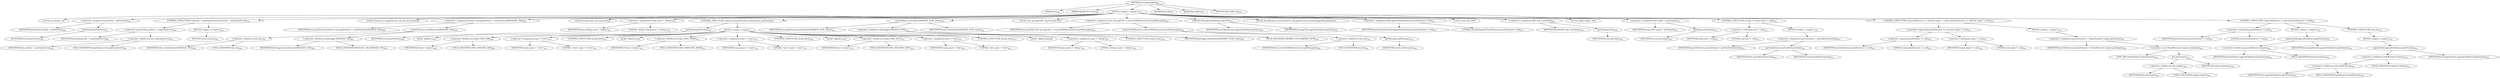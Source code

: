 digraph "messageLogged" {  
"907" [label = <(METHOD,messageLogged)<SUB>400</SUB>> ]
"35" [label = <(PARAM,this)<SUB>400</SUB>> ]
"908" [label = <(PARAM,BuildEvent event)<SUB>400</SUB>> ]
"909" [label = <(BLOCK,&lt;empty&gt;,&lt;empty&gt;)<SUB>400</SUB>> ]
"910" [label = <(LOCAL,int priority: int)> ]
"911" [label = <(&lt;operator&gt;.assignment,int priority = getPriority())<SUB>401</SUB>> ]
"912" [label = <(IDENTIFIER,priority,int priority = getPriority())<SUB>401</SUB>> ]
"913" [label = <(getPriority,getPriority())<SUB>401</SUB>> ]
"914" [label = <(IDENTIFIER,event,getPriority())<SUB>401</SUB>> ]
"915" [label = <(CONTROL_STRUCTURE,if (priority &gt; msgOutputLevel),if (priority &gt; msgOutputLevel))<SUB>402</SUB>> ]
"916" [label = <(&lt;operator&gt;.greaterThan,priority &gt; msgOutputLevel)<SUB>402</SUB>> ]
"917" [label = <(IDENTIFIER,priority,priority &gt; msgOutputLevel)<SUB>402</SUB>> ]
"918" [label = <(&lt;operator&gt;.fieldAccess,this.msgOutputLevel)<SUB>402</SUB>> ]
"919" [label = <(IDENTIFIER,this,priority &gt; msgOutputLevel)<SUB>402</SUB>> ]
"920" [label = <(FIELD_IDENTIFIER,msgOutputLevel,msgOutputLevel)<SUB>402</SUB>> ]
"921" [label = <(BLOCK,&lt;empty&gt;,&lt;empty&gt;)<SUB>402</SUB>> ]
"922" [label = <(RETURN,return;,return;)<SUB>403</SUB>> ]
"923" [label = <(LOCAL,Element messageElement: org.w3c.dom.Element)> ]
"924" [label = <(&lt;operator&gt;.assignment,Element messageElement = createElement(MESSAGE_TAG))<SUB>405</SUB>> ]
"925" [label = <(IDENTIFIER,messageElement,Element messageElement = createElement(MESSAGE_TAG))<SUB>405</SUB>> ]
"926" [label = <(createElement,createElement(MESSAGE_TAG))<SUB>405</SUB>> ]
"927" [label = <(&lt;operator&gt;.fieldAccess,this.doc)<SUB>405</SUB>> ]
"928" [label = <(IDENTIFIER,this,createElement(MESSAGE_TAG))<SUB>405</SUB>> ]
"929" [label = <(FIELD_IDENTIFIER,doc,doc)<SUB>405</SUB>> ]
"930" [label = <(&lt;operator&gt;.fieldAccess,XmlLogger.MESSAGE_TAG)<SUB>405</SUB>> ]
"931" [label = <(IDENTIFIER,XmlLogger,createElement(MESSAGE_TAG))<SUB>405</SUB>> ]
"932" [label = <(FIELD_IDENTIFIER,MESSAGE_TAG,MESSAGE_TAG)<SUB>405</SUB>> ]
"933" [label = <(LOCAL,String name: java.lang.String)> ]
"934" [label = <(&lt;operator&gt;.assignment,String name = &quot;debug&quot;)<SUB>407</SUB>> ]
"935" [label = <(IDENTIFIER,name,String name = &quot;debug&quot;)<SUB>407</SUB>> ]
"936" [label = <(LITERAL,&quot;debug&quot;,String name = &quot;debug&quot;)<SUB>407</SUB>> ]
"937" [label = <(CONTROL_STRUCTURE,switch(event.getPriority()),switch(event.getPriority()))> ]
"938" [label = <(getPriority,getPriority())<SUB>408</SUB>> ]
"939" [label = <(IDENTIFIER,event,getPriority())<SUB>408</SUB>> ]
"940" [label = <(BLOCK,&lt;empty&gt;,&lt;empty&gt;)> ]
"941" [label = <(JUMP_TARGET,case)> ]
"942" [label = <(&lt;operator&gt;.fieldAccess,Project.MSG_ERR)<SUB>409</SUB>> ]
"943" [label = <(IDENTIFIER,Project,&lt;empty&gt;)<SUB>409</SUB>> ]
"944" [label = <(FIELD_IDENTIFIER,MSG_ERR,MSG_ERR)<SUB>409</SUB>> ]
"945" [label = <(&lt;operator&gt;.assignment,name = &quot;error&quot;)<SUB>410</SUB>> ]
"946" [label = <(IDENTIFIER,name,name = &quot;error&quot;)<SUB>410</SUB>> ]
"947" [label = <(LITERAL,&quot;error&quot;,name = &quot;error&quot;)<SUB>410</SUB>> ]
"948" [label = <(CONTROL_STRUCTURE,break;,break;)<SUB>411</SUB>> ]
"949" [label = <(JUMP_TARGET,case)> ]
"950" [label = <(&lt;operator&gt;.fieldAccess,Project.MSG_WARN)<SUB>412</SUB>> ]
"951" [label = <(IDENTIFIER,Project,&lt;empty&gt;)<SUB>412</SUB>> ]
"952" [label = <(FIELD_IDENTIFIER,MSG_WARN,MSG_WARN)<SUB>412</SUB>> ]
"953" [label = <(&lt;operator&gt;.assignment,name = &quot;warn&quot;)<SUB>413</SUB>> ]
"954" [label = <(IDENTIFIER,name,name = &quot;warn&quot;)<SUB>413</SUB>> ]
"955" [label = <(LITERAL,&quot;warn&quot;,name = &quot;warn&quot;)<SUB>413</SUB>> ]
"956" [label = <(CONTROL_STRUCTURE,break;,break;)<SUB>414</SUB>> ]
"957" [label = <(JUMP_TARGET,case)> ]
"958" [label = <(&lt;operator&gt;.fieldAccess,Project.MSG_INFO)<SUB>415</SUB>> ]
"959" [label = <(IDENTIFIER,Project,&lt;empty&gt;)<SUB>415</SUB>> ]
"960" [label = <(FIELD_IDENTIFIER,MSG_INFO,MSG_INFO)<SUB>415</SUB>> ]
"961" [label = <(&lt;operator&gt;.assignment,name = &quot;info&quot;)<SUB>416</SUB>> ]
"962" [label = <(IDENTIFIER,name,name = &quot;info&quot;)<SUB>416</SUB>> ]
"963" [label = <(LITERAL,&quot;info&quot;,name = &quot;info&quot;)<SUB>416</SUB>> ]
"964" [label = <(CONTROL_STRUCTURE,break;,break;)<SUB>417</SUB>> ]
"965" [label = <(JUMP_TARGET,default)> ]
"966" [label = <(&lt;operator&gt;.assignment,name = &quot;debug&quot;)<SUB>419</SUB>> ]
"967" [label = <(IDENTIFIER,name,name = &quot;debug&quot;)<SUB>419</SUB>> ]
"968" [label = <(LITERAL,&quot;debug&quot;,name = &quot;debug&quot;)<SUB>419</SUB>> ]
"969" [label = <(CONTROL_STRUCTURE,break;,break;)<SUB>420</SUB>> ]
"970" [label = <(setAttribute,setAttribute(PRIORITY_ATTR, name))<SUB>422</SUB>> ]
"971" [label = <(IDENTIFIER,messageElement,setAttribute(PRIORITY_ATTR, name))<SUB>422</SUB>> ]
"972" [label = <(&lt;operator&gt;.fieldAccess,XmlLogger.PRIORITY_ATTR)<SUB>422</SUB>> ]
"973" [label = <(IDENTIFIER,XmlLogger,setAttribute(PRIORITY_ATTR, name))<SUB>422</SUB>> ]
"974" [label = <(FIELD_IDENTIFIER,PRIORITY_ATTR,PRIORITY_ATTR)<SUB>422</SUB>> ]
"975" [label = <(IDENTIFIER,name,setAttribute(PRIORITY_ATTR, name))<SUB>422</SUB>> ]
"976" [label = <(LOCAL,Text messageText: org.w3c.dom.Text)> ]
"977" [label = <(&lt;operator&gt;.assignment,Text messageText = createCDATASection(event.getMessage()))<SUB>424</SUB>> ]
"978" [label = <(IDENTIFIER,messageText,Text messageText = createCDATASection(event.getMessage()))<SUB>424</SUB>> ]
"979" [label = <(createCDATASection,createCDATASection(event.getMessage()))<SUB>424</SUB>> ]
"980" [label = <(&lt;operator&gt;.fieldAccess,this.doc)<SUB>424</SUB>> ]
"981" [label = <(IDENTIFIER,this,createCDATASection(event.getMessage()))<SUB>424</SUB>> ]
"982" [label = <(FIELD_IDENTIFIER,doc,doc)<SUB>424</SUB>> ]
"983" [label = <(getMessage,getMessage())<SUB>424</SUB>> ]
"984" [label = <(IDENTIFIER,event,getMessage())<SUB>424</SUB>> ]
"985" [label = <(appendChild,appendChild(messageText))<SUB>425</SUB>> ]
"986" [label = <(IDENTIFIER,messageElement,appendChild(messageText))<SUB>425</SUB>> ]
"987" [label = <(IDENTIFIER,messageText,appendChild(messageText))<SUB>425</SUB>> ]
"988" [label = <(LOCAL,TimedElement parentElement: org.apache.tools.ant.XmlLogger$TimedElement)> ]
"989" [label = <(&lt;operator&gt;.assignment,XmlLogger$TimedElement parentElement = null)<SUB>427</SUB>> ]
"990" [label = <(IDENTIFIER,parentElement,XmlLogger$TimedElement parentElement = null)<SUB>427</SUB>> ]
"991" [label = <(LITERAL,null,XmlLogger$TimedElement parentElement = null)<SUB>427</SUB>> ]
"992" [label = <(LOCAL,Task task: ANY)> ]
"993" [label = <(&lt;operator&gt;.assignment,ANY task = getTask())<SUB>429</SUB>> ]
"994" [label = <(IDENTIFIER,task,ANY task = getTask())<SUB>429</SUB>> ]
"995" [label = <(getTask,getTask())<SUB>429</SUB>> ]
"996" [label = <(IDENTIFIER,event,getTask())<SUB>429</SUB>> ]
"997" [label = <(LOCAL,Target target: ANY)> ]
"998" [label = <(&lt;operator&gt;.assignment,ANY target = getTarget())<SUB>431</SUB>> ]
"999" [label = <(IDENTIFIER,target,ANY target = getTarget())<SUB>431</SUB>> ]
"1000" [label = <(getTarget,getTarget())<SUB>431</SUB>> ]
"1001" [label = <(IDENTIFIER,event,getTarget())<SUB>431</SUB>> ]
"1002" [label = <(CONTROL_STRUCTURE,if (task != null),if (task != null))<SUB>432</SUB>> ]
"1003" [label = <(&lt;operator&gt;.notEquals,task != null)<SUB>432</SUB>> ]
"1004" [label = <(IDENTIFIER,task,task != null)<SUB>432</SUB>> ]
"1005" [label = <(LITERAL,null,task != null)<SUB>432</SUB>> ]
"1006" [label = <(BLOCK,&lt;empty&gt;,&lt;empty&gt;)<SUB>432</SUB>> ]
"1007" [label = <(&lt;operator&gt;.assignment,parentElement = getTaskElement(task))<SUB>433</SUB>> ]
"1008" [label = <(IDENTIFIER,parentElement,parentElement = getTaskElement(task))<SUB>433</SUB>> ]
"1009" [label = <(getTaskElement,getTaskElement(task))<SUB>433</SUB>> ]
"34" [label = <(IDENTIFIER,this,getTaskElement(task))<SUB>433</SUB>> ]
"1010" [label = <(IDENTIFIER,task,getTaskElement(task))<SUB>433</SUB>> ]
"1011" [label = <(CONTROL_STRUCTURE,if (parentElement == null &amp;&amp; target != null),if (parentElement == null &amp;&amp; target != null))<SUB>435</SUB>> ]
"1012" [label = <(&lt;operator&gt;.logicalAnd,parentElement == null &amp;&amp; target != null)<SUB>435</SUB>> ]
"1013" [label = <(&lt;operator&gt;.equals,parentElement == null)<SUB>435</SUB>> ]
"1014" [label = <(IDENTIFIER,parentElement,parentElement == null)<SUB>435</SUB>> ]
"1015" [label = <(LITERAL,null,parentElement == null)<SUB>435</SUB>> ]
"1016" [label = <(&lt;operator&gt;.notEquals,target != null)<SUB>435</SUB>> ]
"1017" [label = <(IDENTIFIER,target,target != null)<SUB>435</SUB>> ]
"1018" [label = <(LITERAL,null,target != null)<SUB>435</SUB>> ]
"1019" [label = <(BLOCK,&lt;empty&gt;,&lt;empty&gt;)<SUB>435</SUB>> ]
"1020" [label = <(&lt;operator&gt;.assignment,parentElement = (TimedElement) targets.get(target))<SUB>436</SUB>> ]
"1021" [label = <(IDENTIFIER,parentElement,parentElement = (TimedElement) targets.get(target))<SUB>436</SUB>> ]
"1022" [label = <(&lt;operator&gt;.cast,(TimedElement) targets.get(target))<SUB>436</SUB>> ]
"1023" [label = <(TYPE_REF,TimedElement,TimedElement)<SUB>436</SUB>> ]
"1024" [label = <(get,get(target))<SUB>436</SUB>> ]
"1025" [label = <(&lt;operator&gt;.fieldAccess,this.targets)<SUB>436</SUB>> ]
"1026" [label = <(IDENTIFIER,this,get(target))<SUB>436</SUB>> ]
"1027" [label = <(FIELD_IDENTIFIER,targets,targets)<SUB>436</SUB>> ]
"1028" [label = <(IDENTIFIER,target,get(target))<SUB>436</SUB>> ]
"1029" [label = <(CONTROL_STRUCTURE,if (parentElement != null),if (parentElement != null))<SUB>451</SUB>> ]
"1030" [label = <(&lt;operator&gt;.notEquals,parentElement != null)<SUB>451</SUB>> ]
"1031" [label = <(IDENTIFIER,parentElement,parentElement != null)<SUB>451</SUB>> ]
"1032" [label = <(LITERAL,null,parentElement != null)<SUB>451</SUB>> ]
"1033" [label = <(BLOCK,&lt;empty&gt;,&lt;empty&gt;)<SUB>451</SUB>> ]
"1034" [label = <(appendChild,appendChild(messageElement))<SUB>452</SUB>> ]
"1035" [label = <(&lt;operator&gt;.fieldAccess,parentElement.element)<SUB>452</SUB>> ]
"1036" [label = <(IDENTIFIER,parentElement,appendChild(messageElement))<SUB>452</SUB>> ]
"1037" [label = <(FIELD_IDENTIFIER,element,element)<SUB>452</SUB>> ]
"1038" [label = <(IDENTIFIER,messageElement,appendChild(messageElement))<SUB>452</SUB>> ]
"1039" [label = <(CONTROL_STRUCTURE,else,else)<SUB>453</SUB>> ]
"1040" [label = <(BLOCK,&lt;empty&gt;,&lt;empty&gt;)<SUB>453</SUB>> ]
"1041" [label = <(appendChild,appendChild(messageElement))<SUB>454</SUB>> ]
"1042" [label = <(&lt;operator&gt;.fieldAccess,buildElement.element)<SUB>454</SUB>> ]
"1043" [label = <(&lt;operator&gt;.fieldAccess,this.buildElement)<SUB>454</SUB>> ]
"1044" [label = <(IDENTIFIER,this,appendChild(messageElement))<SUB>454</SUB>> ]
"1045" [label = <(FIELD_IDENTIFIER,buildElement,buildElement)<SUB>454</SUB>> ]
"1046" [label = <(FIELD_IDENTIFIER,element,element)<SUB>454</SUB>> ]
"1047" [label = <(IDENTIFIER,messageElement,appendChild(messageElement))<SUB>454</SUB>> ]
"1048" [label = <(MODIFIER,PUBLIC)> ]
"1049" [label = <(MODIFIER,VIRTUAL)> ]
"1050" [label = <(METHOD_RETURN,void)<SUB>400</SUB>> ]
  "907" -> "35" 
  "907" -> "908" 
  "907" -> "909" 
  "907" -> "1048" 
  "907" -> "1049" 
  "907" -> "1050" 
  "909" -> "910" 
  "909" -> "911" 
  "909" -> "915" 
  "909" -> "923" 
  "909" -> "924" 
  "909" -> "933" 
  "909" -> "934" 
  "909" -> "937" 
  "909" -> "970" 
  "909" -> "976" 
  "909" -> "977" 
  "909" -> "985" 
  "909" -> "988" 
  "909" -> "989" 
  "909" -> "992" 
  "909" -> "993" 
  "909" -> "997" 
  "909" -> "998" 
  "909" -> "1002" 
  "909" -> "1011" 
  "909" -> "1029" 
  "911" -> "912" 
  "911" -> "913" 
  "913" -> "914" 
  "915" -> "916" 
  "915" -> "921" 
  "916" -> "917" 
  "916" -> "918" 
  "918" -> "919" 
  "918" -> "920" 
  "921" -> "922" 
  "924" -> "925" 
  "924" -> "926" 
  "926" -> "927" 
  "926" -> "930" 
  "927" -> "928" 
  "927" -> "929" 
  "930" -> "931" 
  "930" -> "932" 
  "934" -> "935" 
  "934" -> "936" 
  "937" -> "938" 
  "937" -> "940" 
  "938" -> "939" 
  "940" -> "941" 
  "940" -> "942" 
  "940" -> "945" 
  "940" -> "948" 
  "940" -> "949" 
  "940" -> "950" 
  "940" -> "953" 
  "940" -> "956" 
  "940" -> "957" 
  "940" -> "958" 
  "940" -> "961" 
  "940" -> "964" 
  "940" -> "965" 
  "940" -> "966" 
  "940" -> "969" 
  "942" -> "943" 
  "942" -> "944" 
  "945" -> "946" 
  "945" -> "947" 
  "950" -> "951" 
  "950" -> "952" 
  "953" -> "954" 
  "953" -> "955" 
  "958" -> "959" 
  "958" -> "960" 
  "961" -> "962" 
  "961" -> "963" 
  "966" -> "967" 
  "966" -> "968" 
  "970" -> "971" 
  "970" -> "972" 
  "970" -> "975" 
  "972" -> "973" 
  "972" -> "974" 
  "977" -> "978" 
  "977" -> "979" 
  "979" -> "980" 
  "979" -> "983" 
  "980" -> "981" 
  "980" -> "982" 
  "983" -> "984" 
  "985" -> "986" 
  "985" -> "987" 
  "989" -> "990" 
  "989" -> "991" 
  "993" -> "994" 
  "993" -> "995" 
  "995" -> "996" 
  "998" -> "999" 
  "998" -> "1000" 
  "1000" -> "1001" 
  "1002" -> "1003" 
  "1002" -> "1006" 
  "1003" -> "1004" 
  "1003" -> "1005" 
  "1006" -> "1007" 
  "1007" -> "1008" 
  "1007" -> "1009" 
  "1009" -> "34" 
  "1009" -> "1010" 
  "1011" -> "1012" 
  "1011" -> "1019" 
  "1012" -> "1013" 
  "1012" -> "1016" 
  "1013" -> "1014" 
  "1013" -> "1015" 
  "1016" -> "1017" 
  "1016" -> "1018" 
  "1019" -> "1020" 
  "1020" -> "1021" 
  "1020" -> "1022" 
  "1022" -> "1023" 
  "1022" -> "1024" 
  "1024" -> "1025" 
  "1024" -> "1028" 
  "1025" -> "1026" 
  "1025" -> "1027" 
  "1029" -> "1030" 
  "1029" -> "1033" 
  "1029" -> "1039" 
  "1030" -> "1031" 
  "1030" -> "1032" 
  "1033" -> "1034" 
  "1034" -> "1035" 
  "1034" -> "1038" 
  "1035" -> "1036" 
  "1035" -> "1037" 
  "1039" -> "1040" 
  "1040" -> "1041" 
  "1041" -> "1042" 
  "1041" -> "1047" 
  "1042" -> "1043" 
  "1042" -> "1046" 
  "1043" -> "1044" 
  "1043" -> "1045" 
}
